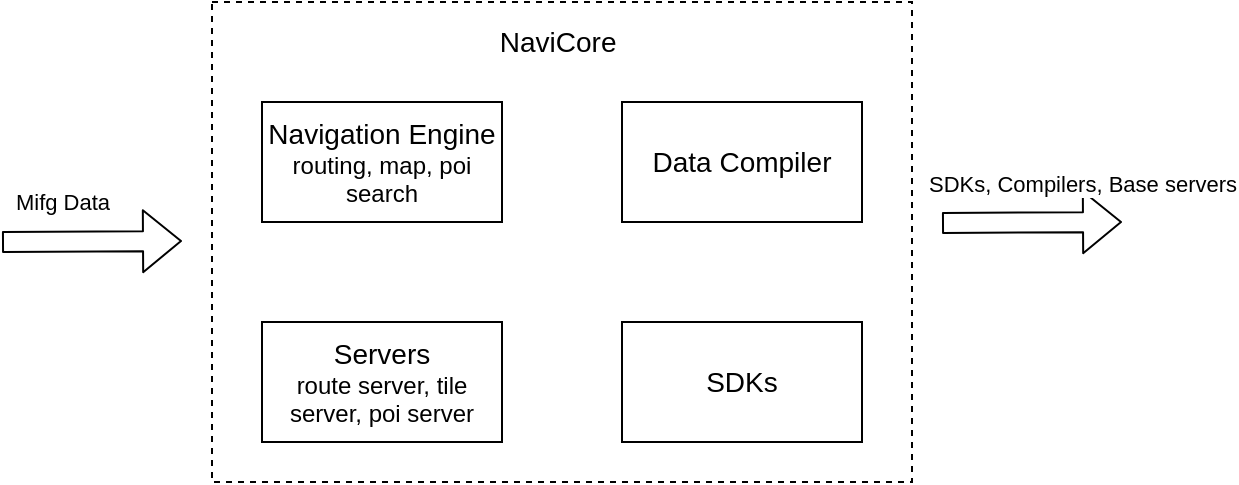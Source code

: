 <mxfile version="14.4.4" type="github" pages="3">
  <diagram id="prtHgNgQTEPvFCAcTncT" name="Page-1">
    <mxGraphModel dx="499" dy="311" grid="1" gridSize="10" guides="1" tooltips="1" connect="1" arrows="1" fold="1" page="0" pageScale="1" pageWidth="827" pageHeight="1169" background="none" math="0" shadow="0">
      <root>
        <mxCell id="0" />
        <mxCell id="1" parent="0" />
        <mxCell id="o2OGpEkuraGr4_DivWY1-2" value="&lt;span&gt;&lt;font style=&quot;font-size: 14px&quot;&gt;Data Compiler&lt;/font&gt;&lt;/span&gt;" style="rounded=0;whiteSpace=wrap;html=1;" vertex="1" parent="1">
          <mxGeometry x="480" y="430" width="120" height="60" as="geometry" />
        </mxCell>
        <mxCell id="o2OGpEkuraGr4_DivWY1-4" value="&lt;font style=&quot;font-size: 14px&quot;&gt;Navigation Engine&lt;br&gt;&lt;/font&gt;routing, map, poi search" style="rounded=0;whiteSpace=wrap;html=1;" vertex="1" parent="1">
          <mxGeometry x="300" y="430" width="120" height="60" as="geometry" />
        </mxCell>
        <mxCell id="o2OGpEkuraGr4_DivWY1-5" value="&lt;font style=&quot;font-size: 14px&quot;&gt;Servers&lt;br&gt;&lt;/font&gt;route server, tile server, poi server" style="rounded=0;whiteSpace=wrap;html=1;" vertex="1" parent="1">
          <mxGeometry x="300" y="540" width="120" height="60" as="geometry" />
        </mxCell>
        <mxCell id="o2OGpEkuraGr4_DivWY1-7" value="&lt;font style=&quot;font-size: 14px&quot;&gt;SDKs&lt;/font&gt;" style="rounded=0;whiteSpace=wrap;html=1;" vertex="1" parent="1">
          <mxGeometry x="480" y="540" width="120" height="60" as="geometry" />
        </mxCell>
        <mxCell id="o2OGpEkuraGr4_DivWY1-8" value="" style="rounded=0;whiteSpace=wrap;html=1;dashed=1;fillOpacity=0;" vertex="1" parent="1">
          <mxGeometry x="275" y="380" width="350" height="240" as="geometry" />
        </mxCell>
        <mxCell id="o2OGpEkuraGr4_DivWY1-10" value="&lt;font style=&quot;font-size: 14px&quot;&gt;NaviCore&amp;nbsp;&lt;/font&gt;" style="text;html=1;strokeColor=none;fillColor=none;align=center;verticalAlign=middle;whiteSpace=wrap;rounded=0;dashed=1;" vertex="1" parent="1">
          <mxGeometry x="430" y="390" width="40" height="20" as="geometry" />
        </mxCell>
        <mxCell id="o2OGpEkuraGr4_DivWY1-11" value="" style="shape=flexArrow;endArrow=classic;html=1;" edge="1" parent="1">
          <mxGeometry width="50" height="50" relative="1" as="geometry">
            <mxPoint x="170" y="500" as="sourcePoint" />
            <mxPoint x="260" y="499.5" as="targetPoint" />
          </mxGeometry>
        </mxCell>
        <mxCell id="o2OGpEkuraGr4_DivWY1-12" value="Mifg Data" style="edgeLabel;html=1;align=center;verticalAlign=middle;resizable=0;points=[];" vertex="1" connectable="0" parent="o2OGpEkuraGr4_DivWY1-11">
          <mxGeometry x="0.267" y="3" relative="1" as="geometry">
            <mxPoint x="-26.98" y="-16.68" as="offset" />
          </mxGeometry>
        </mxCell>
        <mxCell id="o2OGpEkuraGr4_DivWY1-15" value="" style="shape=flexArrow;endArrow=classic;html=1;" edge="1" parent="1">
          <mxGeometry width="50" height="50" relative="1" as="geometry">
            <mxPoint x="640" y="490.5" as="sourcePoint" />
            <mxPoint x="730" y="490" as="targetPoint" />
          </mxGeometry>
        </mxCell>
        <mxCell id="o2OGpEkuraGr4_DivWY1-16" value="SDKs, Compilers, Base servers" style="edgeLabel;html=1;align=center;verticalAlign=middle;resizable=0;points=[];" vertex="1" connectable="0" parent="o2OGpEkuraGr4_DivWY1-15">
          <mxGeometry x="0.267" y="3" relative="1" as="geometry">
            <mxPoint x="13.02" y="-16.68" as="offset" />
          </mxGeometry>
        </mxCell>
      </root>
    </mxGraphModel>
  </diagram>
  <diagram id="SL4xGN8Oig8oMLjpY7d2" name="Page-2">
    <mxGraphModel dx="749" dy="466" grid="1" gridSize="10" guides="1" tooltips="1" connect="1" arrows="1" fold="1" page="1" pageScale="1" pageWidth="850" pageHeight="1100" math="0" shadow="0">
      <root>
        <mxCell id="jtpJJ4y1cO9GTuNXIInl-0" />
        <mxCell id="jtpJJ4y1cO9GTuNXIInl-1" parent="jtpJJ4y1cO9GTuNXIInl-0" />
        <mxCell id="O9VdLQMEi1L-E0_7JKd0-1" value="&lt;span style=&quot;font-size: 14px&quot;&gt;Tile flag, version, size, layer number&lt;/span&gt;" style="rounded=0;whiteSpace=wrap;html=1;" vertex="1" parent="jtpJJ4y1cO9GTuNXIInl-1">
          <mxGeometry x="300" y="430" width="240" height="60" as="geometry" />
        </mxCell>
        <mxCell id="O9VdLQMEi1L-E0_7JKd0-5" value="&lt;font style=&quot;font-size: 14px&quot;&gt;Tile&lt;/font&gt;" style="text;html=1;strokeColor=none;fillColor=none;align=center;verticalAlign=middle;whiteSpace=wrap;rounded=0;dashed=1;" vertex="1" parent="jtpJJ4y1cO9GTuNXIInl-1">
          <mxGeometry x="400" y="390" width="40" height="20" as="geometry" />
        </mxCell>
        <mxCell id="O9VdLQMEi1L-E0_7JKd0-11" value="&lt;span style=&quot;font-size: 14px&quot;&gt;POI Layer&lt;/span&gt;" style="rounded=0;whiteSpace=wrap;html=1;" vertex="1" parent="jtpJJ4y1cO9GTuNXIInl-1">
          <mxGeometry x="300" y="490" width="240" height="60" as="geometry" />
        </mxCell>
        <mxCell id="O9VdLQMEi1L-E0_7JKd0-21" style="edgeStyle=orthogonalEdgeStyle;rounded=0;orthogonalLoop=1;jettySize=auto;html=1;exitX=1;exitY=0.5;exitDx=0;exitDy=0;entryX=0;entryY=0.25;entryDx=0;entryDy=0;dashed=1;" edge="1" parent="jtpJJ4y1cO9GTuNXIInl-1" source="O9VdLQMEi1L-E0_7JKd0-12" target="O9VdLQMEi1L-E0_7JKd0-16">
          <mxGeometry relative="1" as="geometry" />
        </mxCell>
        <mxCell id="O9VdLQMEi1L-E0_7JKd0-12" value="&lt;span style=&quot;font-size: 14px&quot;&gt;Route Layer&lt;/span&gt;" style="rounded=0;whiteSpace=wrap;html=1;" vertex="1" parent="jtpJJ4y1cO9GTuNXIInl-1">
          <mxGeometry x="300" y="550" width="240" height="60" as="geometry" />
        </mxCell>
        <mxCell id="O9VdLQMEi1L-E0_7JKd0-13" value="&lt;span style=&quot;font-size: 14px&quot;&gt;Route Name Layer&lt;/span&gt;" style="rounded=0;whiteSpace=wrap;html=1;" vertex="1" parent="jtpJJ4y1cO9GTuNXIInl-1">
          <mxGeometry x="300" y="610" width="240" height="60" as="geometry" />
        </mxCell>
        <mxCell id="O9VdLQMEi1L-E0_7JKd0-14" value="&lt;span style=&quot;font-size: 14px&quot;&gt;Polygon Layer&lt;/span&gt;" style="rounded=0;whiteSpace=wrap;html=1;" vertex="1" parent="jtpJJ4y1cO9GTuNXIInl-1">
          <mxGeometry x="300" y="660" width="240" height="60" as="geometry" />
        </mxCell>
        <mxCell id="O9VdLQMEi1L-E0_7JKd0-17" value="" style="group" vertex="1" connectable="0" parent="jtpJJ4y1cO9GTuNXIInl-1">
          <mxGeometry x="601" y="495" width="240" height="160" as="geometry" />
        </mxCell>
        <mxCell id="O9VdLQMEi1L-E0_7JKd0-15" value="&lt;span style=&quot;font-size: 14px&quot;&gt;Layer Header&lt;br&gt;layer type, layer size, header size, others&lt;br&gt;&lt;/span&gt;" style="rounded=0;whiteSpace=wrap;html=1;" vertex="1" parent="O9VdLQMEi1L-E0_7JKd0-17">
          <mxGeometry width="240" height="60" as="geometry" />
        </mxCell>
        <mxCell id="O9VdLQMEi1L-E0_7JKd0-16" value="&lt;span style=&quot;font-size: 14px&quot;&gt;Layer Data&lt;br&gt;Line0&lt;br&gt;Line1&lt;br&gt;Line2&lt;br&gt;...&lt;br&gt;&lt;/span&gt;" style="rounded=0;whiteSpace=wrap;html=1;" vertex="1" parent="O9VdLQMEi1L-E0_7JKd0-17">
          <mxGeometry y="60" width="240" height="100" as="geometry" />
        </mxCell>
        <mxCell id="O9VdLQMEi1L-E0_7JKd0-18" value="&lt;span style=&quot;font-size: 14px&quot;&gt;Line Type&lt;br&gt;Compressed Line Points&lt;br&gt;Line Attributes&lt;br&gt;&lt;/span&gt;" style="rounded=0;whiteSpace=wrap;html=1;" vertex="1" parent="jtpJJ4y1cO9GTuNXIInl-1">
          <mxGeometry x="889" y="560" width="240" height="90" as="geometry" />
        </mxCell>
        <mxCell id="O9VdLQMEi1L-E0_7JKd0-26" style="edgeStyle=orthogonalEdgeStyle;rounded=0;orthogonalLoop=1;jettySize=auto;html=1;exitX=1;exitY=0.5;exitDx=0;exitDy=0;entryX=0;entryY=0.5;entryDx=0;entryDy=0;dashed=1;" edge="1" parent="jtpJJ4y1cO9GTuNXIInl-1" source="O9VdLQMEi1L-E0_7JKd0-16" target="O9VdLQMEi1L-E0_7JKd0-18">
          <mxGeometry relative="1" as="geometry" />
        </mxCell>
        <mxCell id="O9VdLQMEi1L-E0_7JKd0-27" value="&lt;font style=&quot;font-size: 14px&quot;&gt;Layer&lt;/font&gt;" style="text;html=1;strokeColor=none;fillColor=none;align=center;verticalAlign=middle;whiteSpace=wrap;rounded=0;dashed=1;" vertex="1" parent="jtpJJ4y1cO9GTuNXIInl-1">
          <mxGeometry x="701" y="460" width="40" height="20" as="geometry" />
        </mxCell>
        <mxCell id="O9VdLQMEi1L-E0_7JKd0-28" value="&lt;font style=&quot;font-size: 14px&quot;&gt;Line&lt;/font&gt;" style="text;html=1;strokeColor=none;fillColor=none;align=center;verticalAlign=middle;whiteSpace=wrap;rounded=0;dashed=1;" vertex="1" parent="jtpJJ4y1cO9GTuNXIInl-1">
          <mxGeometry x="989" y="520" width="40" height="20" as="geometry" />
        </mxCell>
      </root>
    </mxGraphModel>
  </diagram>
  <diagram id="7o6UQx5K6zK3zJ3mA16J" name="data flow">
    <mxGraphModel dx="749" dy="466" grid="1" gridSize="10" guides="1" tooltips="1" connect="1" arrows="1" fold="1" page="1" pageScale="1" pageWidth="850" pageHeight="1100" math="0" shadow="0">
      <root>
        <mxCell id="ewfenmZaAKKhlnmXyjIM-0" />
        <mxCell id="ewfenmZaAKKhlnmXyjIM-1" parent="ewfenmZaAKKhlnmXyjIM-0" />
        <mxCell id="ewfenmZaAKKhlnmXyjIM-7" value="" style="edgeStyle=orthogonalEdgeStyle;rounded=0;orthogonalLoop=1;jettySize=auto;html=1;dashed=1;" edge="1" parent="ewfenmZaAKKhlnmXyjIM-1" source="ewfenmZaAKKhlnmXyjIM-5" target="ewfenmZaAKKhlnmXyjIM-6">
          <mxGeometry relative="1" as="geometry" />
        </mxCell>
        <mxCell id="ewfenmZaAKKhlnmXyjIM-5" value="&lt;span style=&quot;font-size: 14px&quot;&gt;Read source mid/mif data&amp;nbsp;&lt;/span&gt;" style="rounded=0;whiteSpace=wrap;html=1;" vertex="1" parent="ewfenmZaAKKhlnmXyjIM-1">
          <mxGeometry x="380" y="195" width="120" height="60" as="geometry" />
        </mxCell>
        <mxCell id="ewfenmZaAKKhlnmXyjIM-9" value="" style="edgeStyle=orthogonalEdgeStyle;rounded=0;orthogonalLoop=1;jettySize=auto;html=1;dashed=1;" edge="1" parent="ewfenmZaAKKhlnmXyjIM-1" source="ewfenmZaAKKhlnmXyjIM-6" target="ewfenmZaAKKhlnmXyjIM-8">
          <mxGeometry relative="1" as="geometry" />
        </mxCell>
        <mxCell id="ewfenmZaAKKhlnmXyjIM-6" value="&lt;span style=&quot;font-size: 14px&quot;&gt;Global Processing&lt;/span&gt;" style="rounded=0;whiteSpace=wrap;html=1;" vertex="1" parent="ewfenmZaAKKhlnmXyjIM-1">
          <mxGeometry x="560" y="195" width="120" height="60" as="geometry" />
        </mxCell>
        <mxCell id="ewfenmZaAKKhlnmXyjIM-11" value="" style="edgeStyle=orthogonalEdgeStyle;rounded=0;orthogonalLoop=1;jettySize=auto;html=1;dashed=1;" edge="1" parent="ewfenmZaAKKhlnmXyjIM-1" source="ewfenmZaAKKhlnmXyjIM-8" target="ewfenmZaAKKhlnmXyjIM-10">
          <mxGeometry relative="1" as="geometry" />
        </mxCell>
        <mxCell id="ewfenmZaAKKhlnmXyjIM-8" value="&lt;span style=&quot;font-size: 14px&quot;&gt;Split into tiles&lt;br&gt;&lt;/span&gt;" style="rounded=0;whiteSpace=wrap;html=1;" vertex="1" parent="ewfenmZaAKKhlnmXyjIM-1">
          <mxGeometry x="740" y="195" width="120" height="60" as="geometry" />
        </mxCell>
        <mxCell id="ewfenmZaAKKhlnmXyjIM-13" value="" style="edgeStyle=orthogonalEdgeStyle;rounded=0;orthogonalLoop=1;jettySize=auto;html=1;dashed=1;" edge="1" parent="ewfenmZaAKKhlnmXyjIM-1" source="ewfenmZaAKKhlnmXyjIM-10" target="ewfenmZaAKKhlnmXyjIM-12">
          <mxGeometry relative="1" as="geometry" />
        </mxCell>
        <mxCell id="ewfenmZaAKKhlnmXyjIM-10" value="&lt;span style=&quot;font-size: 14px&quot;&gt;Tile Processing:&lt;br&gt;collisions, sort...&lt;br&gt;&lt;/span&gt;" style="rounded=0;whiteSpace=wrap;html=1;" vertex="1" parent="ewfenmZaAKKhlnmXyjIM-1">
          <mxGeometry x="910" y="195" width="120" height="60" as="geometry" />
        </mxCell>
        <mxCell id="ewfenmZaAKKhlnmXyjIM-12" value="&lt;span style=&quot;font-size: 14px&quot;&gt;Write to DB&lt;br&gt;&lt;/span&gt;" style="rounded=0;whiteSpace=wrap;html=1;" vertex="1" parent="ewfenmZaAKKhlnmXyjIM-1">
          <mxGeometry x="1080" y="195" width="120" height="60" as="geometry" />
        </mxCell>
        <mxCell id="ewfenmZaAKKhlnmXyjIM-16" value="" style="edgeStyle=orthogonalEdgeStyle;rounded=0;orthogonalLoop=1;jettySize=auto;html=1;dashed=1;" edge="1" parent="ewfenmZaAKKhlnmXyjIM-1" source="ewfenmZaAKKhlnmXyjIM-14" target="ewfenmZaAKKhlnmXyjIM-15">
          <mxGeometry relative="1" as="geometry" />
        </mxCell>
        <mxCell id="ewfenmZaAKKhlnmXyjIM-14" value="&lt;font style=&quot;font-size: 14px&quot;&gt;Filter POIs by config&lt;/font&gt;" style="rounded=0;whiteSpace=wrap;html=1;" vertex="1" parent="ewfenmZaAKKhlnmXyjIM-1">
          <mxGeometry x="380" y="320" width="120" height="60" as="geometry" />
        </mxCell>
        <mxCell id="ewfenmZaAKKhlnmXyjIM-18" value="" style="edgeStyle=orthogonalEdgeStyle;rounded=0;orthogonalLoop=1;jettySize=auto;html=1;dashed=1;" edge="1" parent="ewfenmZaAKKhlnmXyjIM-1" source="ewfenmZaAKKhlnmXyjIM-15" target="ewfenmZaAKKhlnmXyjIM-17">
          <mxGeometry relative="1" as="geometry" />
        </mxCell>
        <mxCell id="ewfenmZaAKKhlnmXyjIM-15" value="&lt;span style=&quot;font-size: 14px&quot;&gt;Compute POI levels:&lt;br&gt;hot data,&lt;br&gt;scenic pot level&lt;br&gt;...&lt;br&gt;&lt;/span&gt;" style="rounded=0;whiteSpace=wrap;html=1;" vertex="1" parent="ewfenmZaAKKhlnmXyjIM-1">
          <mxGeometry x="560" y="305" width="120" height="90" as="geometry" />
        </mxCell>
        <mxCell id="ewfenmZaAKKhlnmXyjIM-20" value="" style="edgeStyle=orthogonalEdgeStyle;rounded=0;orthogonalLoop=1;jettySize=auto;html=1;dashed=1;" edge="1" parent="ewfenmZaAKKhlnmXyjIM-1" source="ewfenmZaAKKhlnmXyjIM-17" target="ewfenmZaAKKhlnmXyjIM-19">
          <mxGeometry relative="1" as="geometry" />
        </mxCell>
        <mxCell id="ewfenmZaAKKhlnmXyjIM-17" value="&lt;span style=&quot;font-size: 14px&quot;&gt;Process parent-child relationship&lt;/span&gt;" style="rounded=0;whiteSpace=wrap;html=1;" vertex="1" parent="ewfenmZaAKKhlnmXyjIM-1">
          <mxGeometry x="740" y="320" width="120" height="60" as="geometry" />
        </mxCell>
        <mxCell id="ewfenmZaAKKhlnmXyjIM-22" value="" style="edgeStyle=orthogonalEdgeStyle;rounded=0;orthogonalLoop=1;jettySize=auto;html=1;dashed=1;" edge="1" parent="ewfenmZaAKKhlnmXyjIM-1" source="ewfenmZaAKKhlnmXyjIM-19" target="ewfenmZaAKKhlnmXyjIM-21">
          <mxGeometry relative="1" as="geometry" />
        </mxCell>
        <mxCell id="ewfenmZaAKKhlnmXyjIM-19" value="&lt;span style=&quot;font-size: 14px&quot;&gt;Process same POIs&lt;/span&gt;" style="rounded=0;whiteSpace=wrap;html=1;" vertex="1" parent="ewfenmZaAKKhlnmXyjIM-1">
          <mxGeometry x="910" y="320" width="120" height="60" as="geometry" />
        </mxCell>
        <mxCell id="ewfenmZaAKKhlnmXyjIM-24" value="" style="edgeStyle=orthogonalEdgeStyle;rounded=0;orthogonalLoop=1;jettySize=auto;html=1;dashed=1;" edge="1" parent="ewfenmZaAKKhlnmXyjIM-1" source="ewfenmZaAKKhlnmXyjIM-21" target="ewfenmZaAKKhlnmXyjIM-23">
          <mxGeometry relative="1" as="geometry" />
        </mxCell>
        <mxCell id="ewfenmZaAKKhlnmXyjIM-21" value="&lt;span style=&quot;font-size: 14px&quot;&gt;Adjust levels with related polygon&lt;/span&gt;" style="rounded=0;whiteSpace=wrap;html=1;" vertex="1" parent="ewfenmZaAKKhlnmXyjIM-1">
          <mxGeometry x="1080" y="320" width="120" height="60" as="geometry" />
        </mxCell>
        <mxCell id="ewfenmZaAKKhlnmXyjIM-23" value="&lt;span style=&quot;font-size: 14px&quot;&gt;...&lt;/span&gt;" style="rounded=0;whiteSpace=wrap;html=1;" vertex="1" parent="ewfenmZaAKKhlnmXyjIM-1">
          <mxGeometry x="1250" y="320" width="60" height="60" as="geometry" />
        </mxCell>
        <mxCell id="ewfenmZaAKKhlnmXyjIM-25" value="&lt;font style=&quot;font-size: 14px&quot;&gt;Data Flow&lt;/font&gt;" style="text;html=1;strokeColor=none;fillColor=none;align=center;verticalAlign=middle;whiteSpace=wrap;rounded=0;" vertex="1" parent="ewfenmZaAKKhlnmXyjIM-1">
          <mxGeometry x="310" y="215" width="40" height="20" as="geometry" />
        </mxCell>
        <mxCell id="ewfenmZaAKKhlnmXyjIM-28" value="&lt;font style=&quot;font-size: 14px&quot;&gt;POI Processing Flow&lt;/font&gt;" style="text;html=1;strokeColor=none;fillColor=none;align=center;verticalAlign=middle;whiteSpace=wrap;rounded=0;" vertex="1" parent="ewfenmZaAKKhlnmXyjIM-1">
          <mxGeometry x="310" y="340" width="40" height="20" as="geometry" />
        </mxCell>
        <mxCell id="ewfenmZaAKKhlnmXyjIM-31" value="" style="curved=1;endArrow=classic;html=1;dashed=1;exitX=0.5;exitY=1;exitDx=0;exitDy=0;" edge="1" parent="ewfenmZaAKKhlnmXyjIM-1" source="ewfenmZaAKKhlnmXyjIM-6">
          <mxGeometry width="50" height="50" relative="1" as="geometry">
            <mxPoint x="570" y="330" as="sourcePoint" />
            <mxPoint x="332" y="320" as="targetPoint" />
            <Array as="points">
              <mxPoint x="630" y="280" />
              <mxPoint x="340" y="290" />
            </Array>
          </mxGeometry>
        </mxCell>
      </root>
    </mxGraphModel>
  </diagram>
</mxfile>
